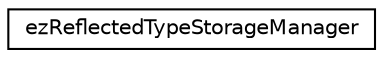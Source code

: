 digraph "Graphical Class Hierarchy"
{
 // LATEX_PDF_SIZE
  edge [fontname="Helvetica",fontsize="10",labelfontname="Helvetica",labelfontsize="10"];
  node [fontname="Helvetica",fontsize="10",shape=record];
  rankdir="LR";
  Node0 [label="ezReflectedTypeStorageManager",height=0.2,width=0.4,color="black", fillcolor="white", style="filled",URL="$d4/def/classez_reflected_type_storage_manager.htm",tooltip="Manages all ezReflectedTypeStorageAccessor instances."];
}
